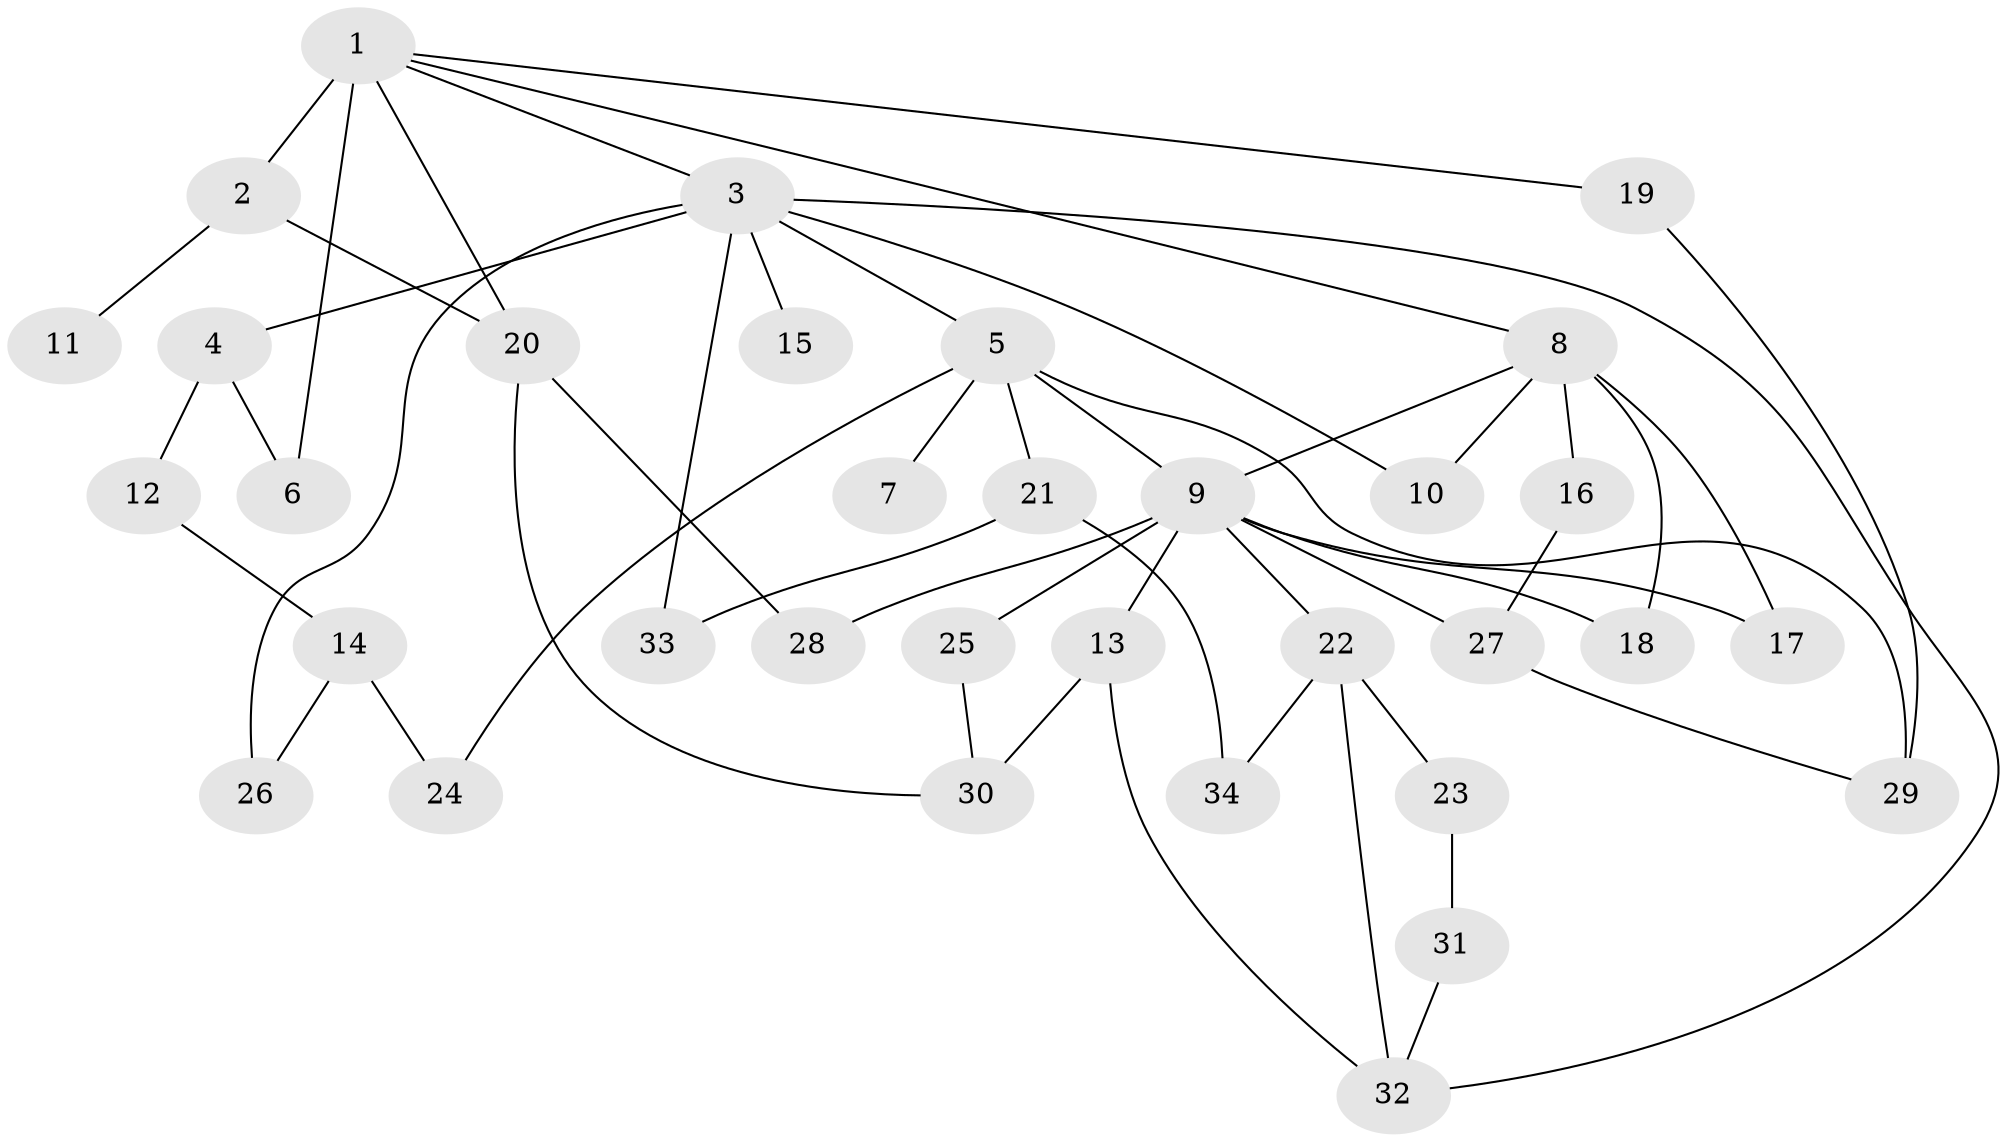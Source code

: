 // original degree distribution, {2: 0.29411764705882354, 7: 0.03529411764705882, 12: 0.011764705882352941, 5: 0.011764705882352941, 4: 0.10588235294117647, 3: 0.25882352941176473, 1: 0.2823529411764706}
// Generated by graph-tools (version 1.1) at 2025/49/03/04/25 22:49:11]
// undirected, 34 vertices, 52 edges
graph export_dot {
  node [color=gray90,style=filled];
  1;
  2;
  3;
  4;
  5;
  6;
  7;
  8;
  9;
  10;
  11;
  12;
  13;
  14;
  15;
  16;
  17;
  18;
  19;
  20;
  21;
  22;
  23;
  24;
  25;
  26;
  27;
  28;
  29;
  30;
  31;
  32;
  33;
  34;
  1 -- 2 [weight=4.0];
  1 -- 3 [weight=1.0];
  1 -- 6 [weight=1.0];
  1 -- 8 [weight=1.0];
  1 -- 19 [weight=1.0];
  1 -- 20 [weight=1.0];
  2 -- 11 [weight=1.0];
  2 -- 20 [weight=1.0];
  3 -- 4 [weight=1.0];
  3 -- 5 [weight=1.0];
  3 -- 10 [weight=2.0];
  3 -- 15 [weight=1.0];
  3 -- 26 [weight=2.0];
  3 -- 32 [weight=1.0];
  3 -- 33 [weight=1.0];
  4 -- 6 [weight=1.0];
  4 -- 12 [weight=1.0];
  5 -- 7 [weight=1.0];
  5 -- 9 [weight=1.0];
  5 -- 21 [weight=1.0];
  5 -- 24 [weight=1.0];
  5 -- 29 [weight=1.0];
  8 -- 9 [weight=1.0];
  8 -- 10 [weight=1.0];
  8 -- 16 [weight=1.0];
  8 -- 17 [weight=1.0];
  8 -- 18 [weight=1.0];
  9 -- 13 [weight=1.0];
  9 -- 17 [weight=1.0];
  9 -- 18 [weight=1.0];
  9 -- 22 [weight=2.0];
  9 -- 25 [weight=1.0];
  9 -- 27 [weight=1.0];
  9 -- 28 [weight=1.0];
  12 -- 14 [weight=1.0];
  13 -- 30 [weight=2.0];
  13 -- 32 [weight=1.0];
  14 -- 24 [weight=1.0];
  14 -- 26 [weight=2.0];
  16 -- 27 [weight=1.0];
  19 -- 29 [weight=1.0];
  20 -- 28 [weight=1.0];
  20 -- 30 [weight=1.0];
  21 -- 33 [weight=1.0];
  21 -- 34 [weight=1.0];
  22 -- 23 [weight=1.0];
  22 -- 32 [weight=1.0];
  22 -- 34 [weight=2.0];
  23 -- 31 [weight=1.0];
  25 -- 30 [weight=1.0];
  27 -- 29 [weight=1.0];
  31 -- 32 [weight=1.0];
}
